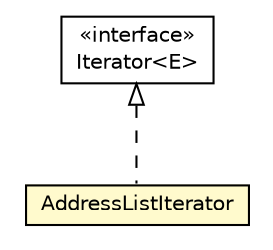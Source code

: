 #!/usr/local/bin/dot
#
# Class diagram 
# Generated by UMLGraph version 5.1 (http://www.umlgraph.org/)
#

digraph G {
	edge [fontname="Helvetica",fontsize=10,labelfontname="Helvetica",labelfontsize=10];
	node [fontname="Helvetica",fontsize=10,shape=plaintext];
	nodesep=0.25;
	ranksep=0.5;
	// pt.ist.fenixframework.backend.infinispan.messaging.LoadBalancePolicy.AddressListIterator
	c63035 [label=<<table title="pt.ist.fenixframework.backend.infinispan.messaging.LoadBalancePolicy.AddressListIterator" border="0" cellborder="1" cellspacing="0" cellpadding="2" port="p" bgcolor="lemonChiffon" href="./LoadBalancePolicy.AddressListIterator.html">
		<tr><td><table border="0" cellspacing="0" cellpadding="1">
<tr><td align="center" balign="center"> AddressListIterator </td></tr>
		</table></td></tr>
		</table>>, fontname="Helvetica", fontcolor="black", fontsize=10.0];
	//pt.ist.fenixframework.backend.infinispan.messaging.LoadBalancePolicy.AddressListIterator implements java.util.Iterator<E>
	c63054:p -> c63035:p [dir=back,arrowtail=empty,style=dashed];
	// java.util.Iterator<E>
	c63054 [label=<<table title="java.util.Iterator" border="0" cellborder="1" cellspacing="0" cellpadding="2" port="p" href="http://java.sun.com/j2se/1.4.2/docs/api/java/util/Iterator.html">
		<tr><td><table border="0" cellspacing="0" cellpadding="1">
<tr><td align="center" balign="center"> &#171;interface&#187; </td></tr>
<tr><td align="center" balign="center"> Iterator&lt;E&gt; </td></tr>
		</table></td></tr>
		</table>>, fontname="Helvetica", fontcolor="black", fontsize=10.0];
}

